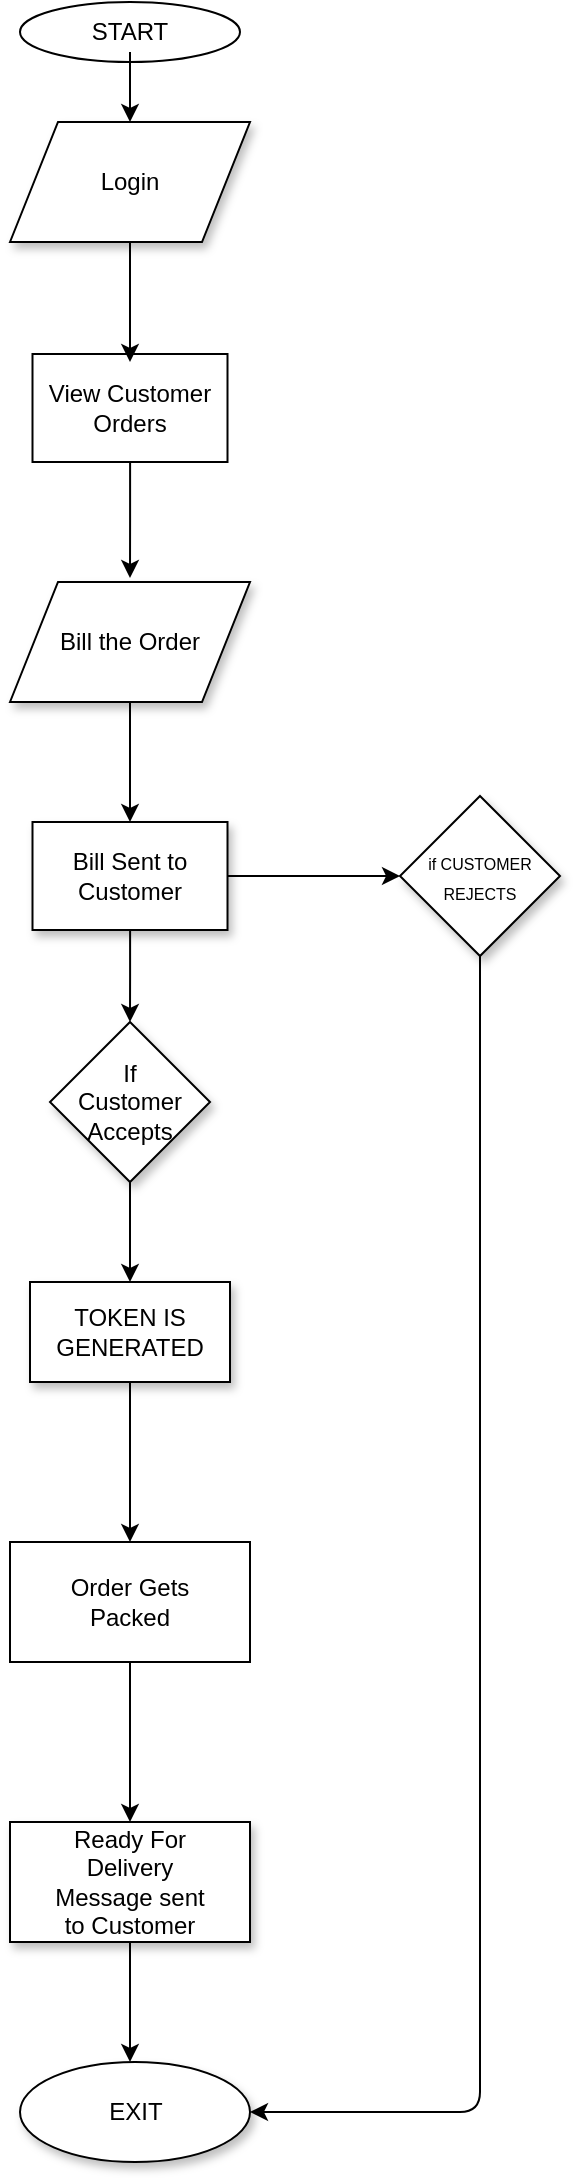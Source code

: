 <mxfile version="13.1.6" type="github">
  <diagram id="Z1raAA6gh114MOupmUsH" name="Page-1">
    <mxGraphModel dx="782" dy="478" grid="1" gridSize="10" guides="1" tooltips="1" connect="1" arrows="1" fold="1" page="1" pageScale="1" pageWidth="850" pageHeight="1100" math="0" shadow="0">
      <root>
        <mxCell id="0" />
        <mxCell id="1" parent="0" />
        <mxCell id="UJpPWXgscfE9Nbg8LadJ-1" value="" style="ellipse;whiteSpace=wrap;html=1;" parent="1" vertex="1">
          <mxGeometry x="340" y="30" width="110" height="30" as="geometry" />
        </mxCell>
        <mxCell id="stwm3qR8TZIVsBcd-epi-31" value="" style="edgeStyle=orthogonalEdgeStyle;rounded=0;orthogonalLoop=1;jettySize=auto;html=1;" parent="1" source="UJpPWXgscfE9Nbg8LadJ-2" target="stwm3qR8TZIVsBcd-epi-28" edge="1">
          <mxGeometry relative="1" as="geometry" />
        </mxCell>
        <mxCell id="UJpPWXgscfE9Nbg8LadJ-2" value="START" style="text;html=1;strokeColor=none;fillColor=none;align=center;verticalAlign=middle;whiteSpace=wrap;rounded=0;" parent="1" vertex="1">
          <mxGeometry x="375" y="35" width="40" height="20" as="geometry" />
        </mxCell>
        <mxCell id="stwm3qR8TZIVsBcd-epi-17" value="" style="edgeStyle=orthogonalEdgeStyle;rounded=0;orthogonalLoop=1;jettySize=auto;html=1;entryX=0.5;entryY=0;entryDx=0;entryDy=0;" parent="1" source="UJpPWXgscfE9Nbg8LadJ-14" edge="1">
          <mxGeometry relative="1" as="geometry">
            <mxPoint x="395" y="318" as="targetPoint" />
          </mxGeometry>
        </mxCell>
        <mxCell id="UJpPWXgscfE9Nbg8LadJ-14" value="" style="rounded=0;whiteSpace=wrap;html=1;" parent="1" vertex="1">
          <mxGeometry x="346.25" y="206" width="97.5" height="54" as="geometry" />
        </mxCell>
        <mxCell id="UJpPWXgscfE9Nbg8LadJ-19" value="View Customer Orders" style="text;html=1;strokeColor=none;fillColor=none;align=center;verticalAlign=middle;whiteSpace=wrap;rounded=0;" parent="1" vertex="1">
          <mxGeometry x="350" y="223" width="90" height="20" as="geometry" />
        </mxCell>
        <mxCell id="stwm3qR8TZIVsBcd-epi-15" value="" style="edgeStyle=orthogonalEdgeStyle;rounded=0;orthogonalLoop=1;jettySize=auto;html=1;" parent="1" source="stwm3qR8TZIVsBcd-epi-5" target="stwm3qR8TZIVsBcd-epi-7" edge="1">
          <mxGeometry relative="1" as="geometry" />
        </mxCell>
        <mxCell id="stwm3qR8TZIVsBcd-epi-51" value="" style="edgeStyle=orthogonalEdgeStyle;rounded=0;orthogonalLoop=1;jettySize=auto;html=1;entryX=0;entryY=0.5;entryDx=0;entryDy=0;" parent="1" source="stwm3qR8TZIVsBcd-epi-5" target="stwm3qR8TZIVsBcd-epi-11" edge="1">
          <mxGeometry relative="1" as="geometry">
            <mxPoint x="523.75" y="467" as="targetPoint" />
          </mxGeometry>
        </mxCell>
        <mxCell id="stwm3qR8TZIVsBcd-epi-5" value="" style="rounded=0;whiteSpace=wrap;html=1;shadow=1;" parent="1" vertex="1">
          <mxGeometry x="346.25" y="440" width="97.5" height="54" as="geometry" />
        </mxCell>
        <mxCell id="stwm3qR8TZIVsBcd-epi-6" value="Bill Sent to Customer" style="text;html=1;strokeColor=none;fillColor=none;align=center;verticalAlign=middle;whiteSpace=wrap;rounded=0;shadow=1;" parent="1" vertex="1">
          <mxGeometry x="350" y="457" width="90" height="20" as="geometry" />
        </mxCell>
        <mxCell id="stwm3qR8TZIVsBcd-epi-64" value="" style="edgeStyle=orthogonalEdgeStyle;rounded=0;orthogonalLoop=1;jettySize=auto;html=1;" parent="1" source="stwm3qR8TZIVsBcd-epi-7" target="stwm3qR8TZIVsBcd-epi-54" edge="1">
          <mxGeometry relative="1" as="geometry" />
        </mxCell>
        <mxCell id="stwm3qR8TZIVsBcd-epi-7" value="" style="rhombus;whiteSpace=wrap;html=1;shadow=1;" parent="1" vertex="1">
          <mxGeometry x="355" y="540" width="80" height="80" as="geometry" />
        </mxCell>
        <mxCell id="stwm3qR8TZIVsBcd-epi-11" value="&lt;span style=&quot;font-size: 8px&quot;&gt;if CUSTOMER REJECTS&lt;/span&gt;" style="rhombus;whiteSpace=wrap;html=1;shadow=1;" parent="1" vertex="1">
          <mxGeometry x="530" y="427" width="80" height="80" as="geometry" />
        </mxCell>
        <mxCell id="stwm3qR8TZIVsBcd-epi-26" value="" style="edgeStyle=orthogonalEdgeStyle;rounded=0;orthogonalLoop=1;jettySize=auto;html=1;" parent="1" source="stwm3qR8TZIVsBcd-epi-24" edge="1">
          <mxGeometry relative="1" as="geometry">
            <mxPoint x="395" y="440" as="targetPoint" />
          </mxGeometry>
        </mxCell>
        <mxCell id="stwm3qR8TZIVsBcd-epi-24" value="" style="shape=parallelogram;perimeter=parallelogramPerimeter;whiteSpace=wrap;html=1;shadow=1;" parent="1" vertex="1">
          <mxGeometry x="335" y="320" width="120" height="60" as="geometry" />
        </mxCell>
        <mxCell id="stwm3qR8TZIVsBcd-epi-27" value="Bill the Order" style="text;html=1;strokeColor=none;fillColor=none;align=center;verticalAlign=middle;whiteSpace=wrap;rounded=0;shadow=1;" parent="1" vertex="1">
          <mxGeometry x="350" y="340" width="90" height="20" as="geometry" />
        </mxCell>
        <mxCell id="stwm3qR8TZIVsBcd-epi-30" value="" style="edgeStyle=orthogonalEdgeStyle;rounded=0;orthogonalLoop=1;jettySize=auto;html=1;" parent="1" source="stwm3qR8TZIVsBcd-epi-28" edge="1">
          <mxGeometry relative="1" as="geometry">
            <mxPoint x="395" y="210" as="targetPoint" />
          </mxGeometry>
        </mxCell>
        <mxCell id="stwm3qR8TZIVsBcd-epi-28" value="" style="shape=parallelogram;perimeter=parallelogramPerimeter;whiteSpace=wrap;html=1;shadow=1;" parent="1" vertex="1">
          <mxGeometry x="335" y="90" width="120" height="60" as="geometry" />
        </mxCell>
        <mxCell id="stwm3qR8TZIVsBcd-epi-29" value="Login" style="text;html=1;strokeColor=none;fillColor=none;align=center;verticalAlign=middle;whiteSpace=wrap;rounded=0;" parent="1" vertex="1">
          <mxGeometry x="375" y="110" width="40" height="20" as="geometry" />
        </mxCell>
        <mxCell id="stwm3qR8TZIVsBcd-epi-49" value="" style="edgeStyle=segmentEdgeStyle;endArrow=classic;html=1;exitX=0.5;exitY=1;exitDx=0;exitDy=0;entryX=1;entryY=0.5;entryDx=0;entryDy=0;" parent="1" source="stwm3qR8TZIVsBcd-epi-11" target="stwm3qR8TZIVsBcd-epi-62" edge="1">
          <mxGeometry width="50" height="50" relative="1" as="geometry">
            <mxPoint x="500" y="990" as="sourcePoint" />
            <mxPoint x="455" y="985" as="targetPoint" />
            <Array as="points">
              <mxPoint x="570" y="1085" />
            </Array>
          </mxGeometry>
        </mxCell>
        <mxCell id="stwm3qR8TZIVsBcd-epi-52" value="If Customer Accepts" style="text;html=1;strokeColor=none;fillColor=none;align=center;verticalAlign=middle;whiteSpace=wrap;rounded=0;shadow=1;" parent="1" vertex="1">
          <mxGeometry x="375" y="570" width="40" height="20" as="geometry" />
        </mxCell>
        <mxCell id="stwm3qR8TZIVsBcd-epi-67" value="" style="edgeStyle=orthogonalEdgeStyle;rounded=0;orthogonalLoop=1;jettySize=auto;html=1;" parent="1" source="stwm3qR8TZIVsBcd-epi-54" edge="1">
          <mxGeometry relative="1" as="geometry">
            <mxPoint x="395" y="800" as="targetPoint" />
          </mxGeometry>
        </mxCell>
        <mxCell id="stwm3qR8TZIVsBcd-epi-54" value="" style="rounded=0;whiteSpace=wrap;html=1;shadow=1;" parent="1" vertex="1">
          <mxGeometry x="345" y="670" width="100" height="50" as="geometry" />
        </mxCell>
        <mxCell id="stwm3qR8TZIVsBcd-epi-56" value="" style="edgeStyle=orthogonalEdgeStyle;rounded=0;orthogonalLoop=1;jettySize=auto;html=1;" parent="1" edge="1">
          <mxGeometry relative="1" as="geometry">
            <mxPoint x="395" y="940" as="targetPoint" />
            <mxPoint x="395" y="860" as="sourcePoint" />
          </mxGeometry>
        </mxCell>
        <mxCell id="stwm3qR8TZIVsBcd-epi-59" value="" style="rounded=0;whiteSpace=wrap;html=1;shadow=1;" parent="1" vertex="1">
          <mxGeometry x="335" y="940" width="120" height="60" as="geometry" />
        </mxCell>
        <mxCell id="stwm3qR8TZIVsBcd-epi-60" value="" style="edgeStyle=orthogonalEdgeStyle;rounded=0;orthogonalLoop=1;jettySize=auto;html=1;exitX=0.5;exitY=1;exitDx=0;exitDy=0;" parent="1" source="stwm3qR8TZIVsBcd-epi-59" edge="1">
          <mxGeometry relative="1" as="geometry">
            <mxPoint x="395" y="1010" as="sourcePoint" />
            <mxPoint x="395" y="1060" as="targetPoint" />
          </mxGeometry>
        </mxCell>
        <mxCell id="stwm3qR8TZIVsBcd-epi-61" value="Ready For Delivery Message sent to Customer" style="text;html=1;strokeColor=none;fillColor=none;align=center;verticalAlign=middle;whiteSpace=wrap;rounded=0;shadow=1;" parent="1" vertex="1">
          <mxGeometry x="350" y="960" width="90" height="20" as="geometry" />
        </mxCell>
        <mxCell id="stwm3qR8TZIVsBcd-epi-62" value="" style="ellipse;whiteSpace=wrap;html=1;shadow=1;" parent="1" vertex="1">
          <mxGeometry x="340" y="1060" width="115" height="50" as="geometry" />
        </mxCell>
        <mxCell id="stwm3qR8TZIVsBcd-epi-63" value="EXIT" style="text;html=1;strokeColor=none;fillColor=none;align=center;verticalAlign=middle;whiteSpace=wrap;rounded=0;shadow=1;" parent="1" vertex="1">
          <mxGeometry x="377.5" y="1075" width="40" height="20" as="geometry" />
        </mxCell>
        <mxCell id="stwm3qR8TZIVsBcd-epi-65" value="TOKEN IS GENERATED" style="text;html=1;strokeColor=none;fillColor=none;align=center;verticalAlign=middle;whiteSpace=wrap;rounded=0;shadow=1;" parent="1" vertex="1">
          <mxGeometry x="375" y="685" width="40" height="20" as="geometry" />
        </mxCell>
        <mxCell id="LsZDqBqnOP4JnVnYVQKs-1" value="" style="rounded=0;whiteSpace=wrap;html=1;" vertex="1" parent="1">
          <mxGeometry x="335" y="800" width="120" height="60" as="geometry" />
        </mxCell>
        <mxCell id="LsZDqBqnOP4JnVnYVQKs-2" value="Order Gets Packed" style="text;html=1;strokeColor=none;fillColor=none;align=center;verticalAlign=middle;whiteSpace=wrap;rounded=0;shadow=1;" vertex="1" parent="1">
          <mxGeometry x="350" y="820" width="90" height="20" as="geometry" />
        </mxCell>
      </root>
    </mxGraphModel>
  </diagram>
</mxfile>
